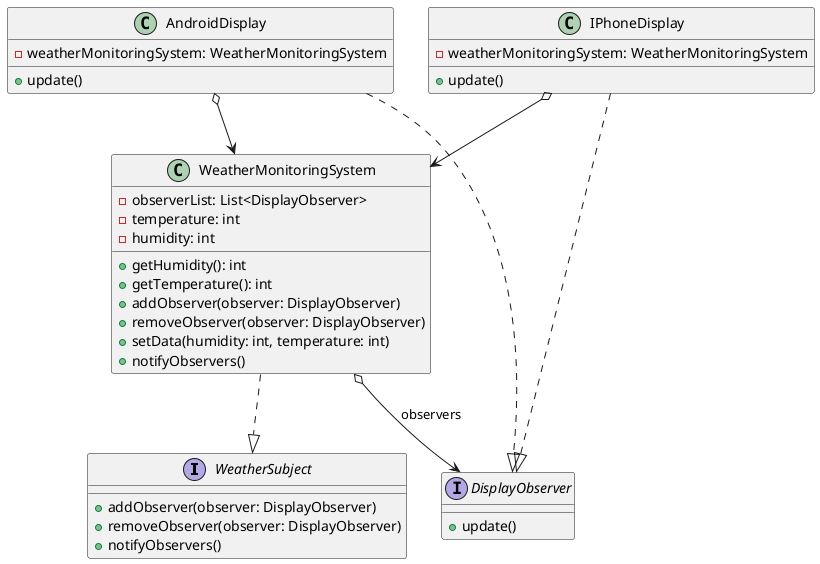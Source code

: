 @startuml

' Interfaces
interface WeatherSubject {
    +addObserver(observer: DisplayObserver)
    +removeObserver(observer: DisplayObserver)
    +notifyObservers()
}

interface DisplayObserver {
    +update()
}

' Concrete Subject class
class WeatherMonitoringSystem {
    -observerList: List<DisplayObserver>
    -temperature: int
    -humidity: int
    +getHumidity(): int
    +getTemperature(): int
    +addObserver(observer: DisplayObserver)
    +removeObserver(observer: DisplayObserver)
    +setData(humidity: int, temperature: int)
    +notifyObservers()
}

' Concrete Observer classes
class IPhoneDisplay {
    -weatherMonitoringSystem: WeatherMonitoringSystem
    +update()
}

class AndroidDisplay {
    -weatherMonitoringSystem: WeatherMonitoringSystem
    +update()
}

' Inheritance relationships
WeatherMonitoringSystem ..|> WeatherSubject
IPhoneDisplay ..|> DisplayObserver
AndroidDisplay ..|> DisplayObserver

' Associations
WeatherMonitoringSystem o--> DisplayObserver : observers
IPhoneDisplay o--> WeatherMonitoringSystem
AndroidDisplay o--> WeatherMonitoringSystem


@enduml
